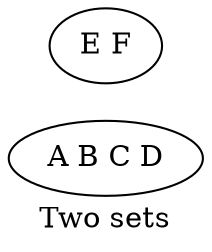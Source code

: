// This graph generated with hfst-fst2txt
digraph "text(<stdin>)" {
charset = UTF8;
rankdir = LR;
label = "Two sets";
node [shape=ellipse]
"SET1" [label="A B C D"]
"SET2" [label="E F"]
}
